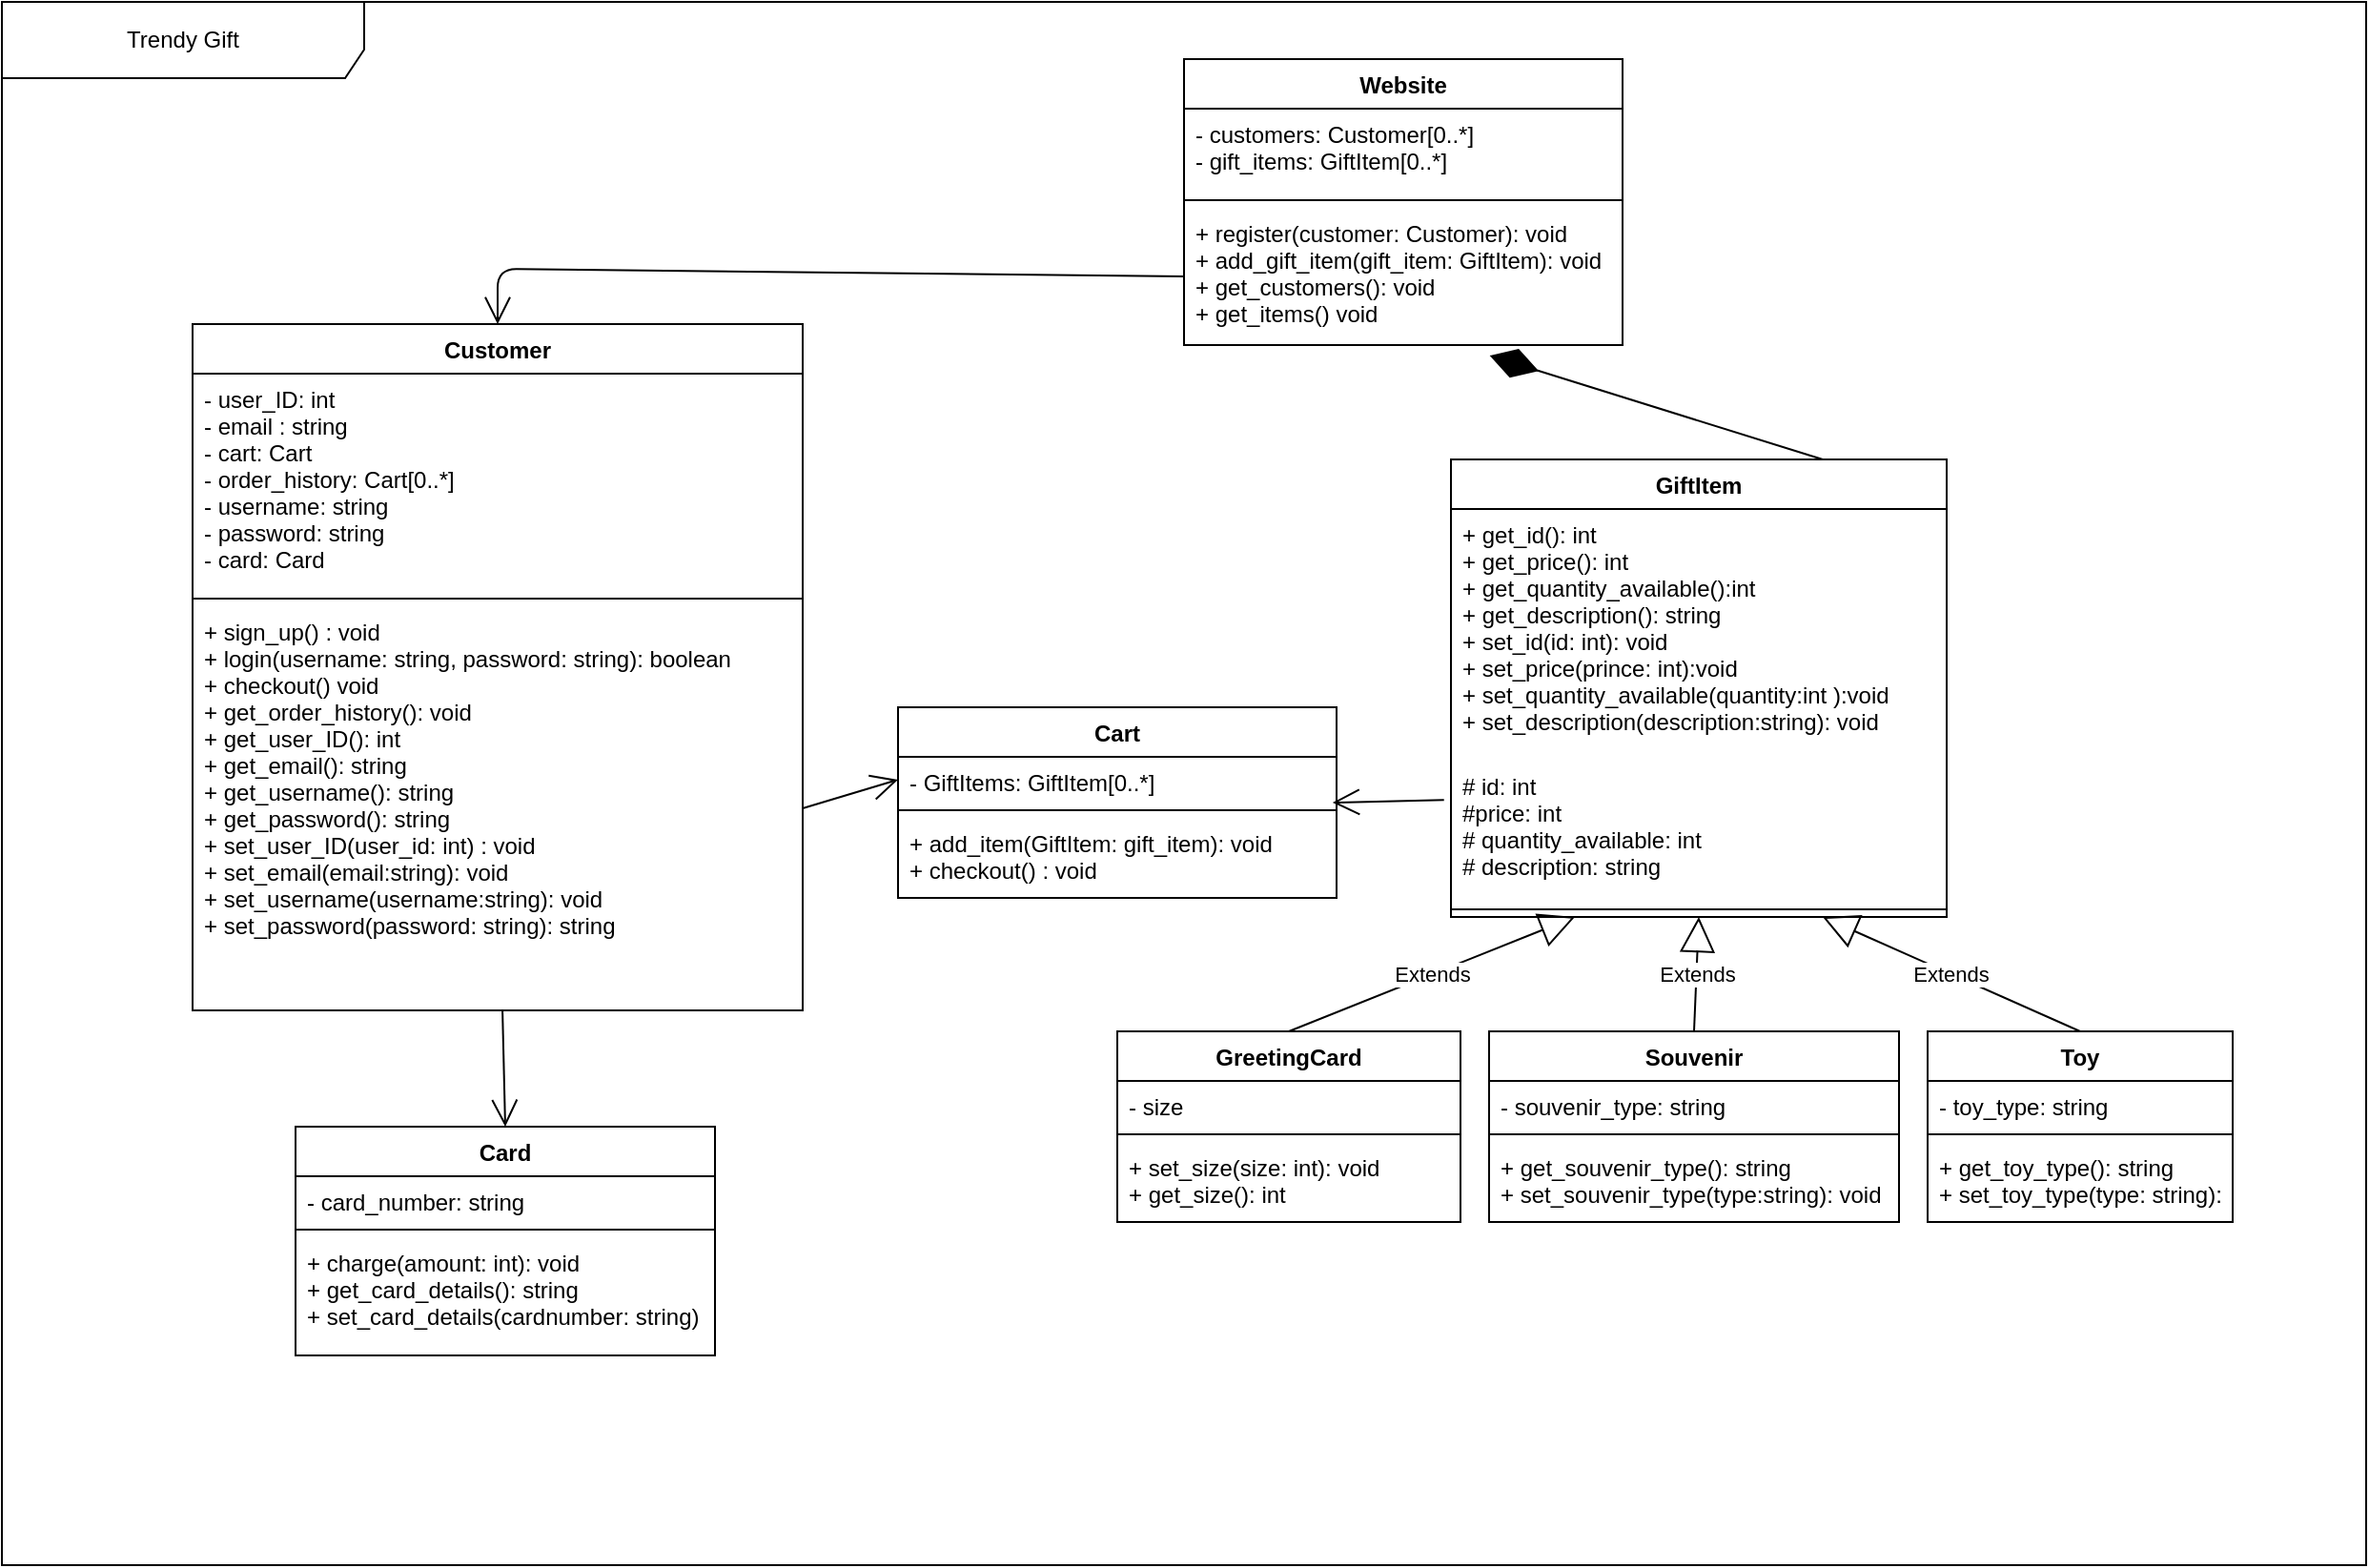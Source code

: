 <mxfile version="13.0.1" type="device"><diagram id="C5RBs43oDa-KdzZeNtuy" name="Page-1"><mxGraphModel dx="1272" dy="668" grid="1" gridSize="10" guides="1" tooltips="1" connect="1" arrows="1" fold="1" page="1" pageScale="1" pageWidth="827" pageHeight="1169" math="0" shadow="0"><root><mxCell id="WIyWlLk6GJQsqaUBKTNV-0"/><mxCell id="WIyWlLk6GJQsqaUBKTNV-1" parent="WIyWlLk6GJQsqaUBKTNV-0"/><mxCell id="J0ecL6-wugcJlcgqS1lK-0" value="Trendy Gift" style="shape=umlFrame;whiteSpace=wrap;html=1;width=190;height=40;" vertex="1" parent="WIyWlLk6GJQsqaUBKTNV-1"><mxGeometry x="40" y="540" width="1240" height="820" as="geometry"/></mxCell><mxCell id="J0ecL6-wugcJlcgqS1lK-25" value="Extends" style="endArrow=block;endSize=16;endFill=0;html=1;exitX=0.5;exitY=0;exitDx=0;exitDy=0;entryX=0.25;entryY=1;entryDx=0;entryDy=0;" edge="1" parent="WIyWlLk6GJQsqaUBKTNV-1" source="J0ecL6-wugcJlcgqS1lK-13" target="J0ecL6-wugcJlcgqS1lK-9"><mxGeometry width="160" relative="1" as="geometry"><mxPoint x="420" y="1400" as="sourcePoint"/><mxPoint x="580" y="1400" as="targetPoint"/><Array as="points"/></mxGeometry></mxCell><mxCell id="J0ecL6-wugcJlcgqS1lK-26" value="Extends" style="endArrow=block;endSize=16;endFill=0;html=1;exitX=0.5;exitY=0;exitDx=0;exitDy=0;entryX=0.5;entryY=1;entryDx=0;entryDy=0;" edge="1" parent="WIyWlLk6GJQsqaUBKTNV-1" source="J0ecL6-wugcJlcgqS1lK-17" target="J0ecL6-wugcJlcgqS1lK-9"><mxGeometry width="160" relative="1" as="geometry"><mxPoint x="660" y="1400" as="sourcePoint"/><mxPoint x="820" y="1400" as="targetPoint"/></mxGeometry></mxCell><mxCell id="J0ecL6-wugcJlcgqS1lK-27" value="Extends" style="endArrow=block;endSize=16;endFill=0;html=1;entryX=0.75;entryY=1;entryDx=0;entryDy=0;exitX=0.5;exitY=0;exitDx=0;exitDy=0;" edge="1" parent="WIyWlLk6GJQsqaUBKTNV-1" source="J0ecL6-wugcJlcgqS1lK-21" target="J0ecL6-wugcJlcgqS1lK-9"><mxGeometry width="160" relative="1" as="geometry"><mxPoint x="840" y="1390" as="sourcePoint"/><mxPoint x="1000" y="1390" as="targetPoint"/><Array as="points"/></mxGeometry></mxCell><mxCell id="J0ecL6-wugcJlcgqS1lK-45" value="" style="endArrow=diamondThin;endFill=1;endSize=24;html=1;exitX=0.75;exitY=0;exitDx=0;exitDy=0;entryX=0.697;entryY=1.077;entryDx=0;entryDy=0;entryPerimeter=0;" edge="1" parent="WIyWlLk6GJQsqaUBKTNV-1" source="J0ecL6-wugcJlcgqS1lK-9" target="J0ecL6-wugcJlcgqS1lK-43"><mxGeometry width="160" relative="1" as="geometry"><mxPoint x="690" y="930" as="sourcePoint"/><mxPoint x="850" y="930" as="targetPoint"/></mxGeometry></mxCell><mxCell id="J0ecL6-wugcJlcgqS1lK-51" value="" style="endArrow=open;endFill=1;endSize=12;html=1;exitX=1;exitY=0.5;exitDx=0;exitDy=0;entryX=0;entryY=0.5;entryDx=0;entryDy=0;" edge="1" parent="WIyWlLk6GJQsqaUBKTNV-1" source="J0ecL6-wugcJlcgqS1lK-4" target="J0ecL6-wugcJlcgqS1lK-36"><mxGeometry width="160" relative="1" as="geometry"><mxPoint x="710" y="910" as="sourcePoint"/><mxPoint x="870" y="910" as="targetPoint"/></mxGeometry></mxCell><mxCell id="J0ecL6-wugcJlcgqS1lK-53" value="" style="endArrow=open;endFill=1;endSize=12;html=1;entryX=0.5;entryY=0;entryDx=0;entryDy=0;" edge="1" parent="WIyWlLk6GJQsqaUBKTNV-1" source="J0ecL6-wugcJlcgqS1lK-4" target="J0ecL6-wugcJlcgqS1lK-5"><mxGeometry width="160" relative="1" as="geometry"><mxPoint x="270" y="1060" as="sourcePoint"/><mxPoint x="430" y="1060" as="targetPoint"/></mxGeometry></mxCell><mxCell id="J0ecL6-wugcJlcgqS1lK-54" value="" style="endArrow=open;endFill=1;endSize=12;html=1;exitX=-0.014;exitY=0.279;exitDx=0;exitDy=0;entryX=0.991;entryY=1;entryDx=0;entryDy=0;entryPerimeter=0;exitPerimeter=0;" edge="1" parent="WIyWlLk6GJQsqaUBKTNV-1" source="J0ecL6-wugcJlcgqS1lK-10" target="J0ecL6-wugcJlcgqS1lK-36"><mxGeometry width="160" relative="1" as="geometry"><mxPoint x="680" y="960" as="sourcePoint"/><mxPoint x="840" y="960" as="targetPoint"/></mxGeometry></mxCell><mxCell id="J0ecL6-wugcJlcgqS1lK-40" value="Website" style="swimlane;fontStyle=1;align=center;verticalAlign=top;childLayout=stackLayout;horizontal=1;startSize=26;horizontalStack=0;resizeParent=1;resizeParentMax=0;resizeLast=0;collapsible=1;marginBottom=0;" vertex="1" parent="WIyWlLk6GJQsqaUBKTNV-1"><mxGeometry x="660" y="570" width="230" height="150" as="geometry"/></mxCell><mxCell id="J0ecL6-wugcJlcgqS1lK-41" value="- customers: Customer[0..*]&#10;- gift_items: GiftItem[0..*]" style="text;strokeColor=none;fillColor=none;align=left;verticalAlign=top;spacingLeft=4;spacingRight=4;overflow=hidden;rotatable=0;points=[[0,0.5],[1,0.5]];portConstraint=eastwest;" vertex="1" parent="J0ecL6-wugcJlcgqS1lK-40"><mxGeometry y="26" width="230" height="44" as="geometry"/></mxCell><mxCell id="J0ecL6-wugcJlcgqS1lK-42" value="" style="line;strokeWidth=1;fillColor=none;align=left;verticalAlign=middle;spacingTop=-1;spacingLeft=3;spacingRight=3;rotatable=0;labelPosition=right;points=[];portConstraint=eastwest;" vertex="1" parent="J0ecL6-wugcJlcgqS1lK-40"><mxGeometry y="70" width="230" height="8" as="geometry"/></mxCell><mxCell id="J0ecL6-wugcJlcgqS1lK-43" value="+ register(customer: Customer): void&#10;+ add_gift_item(gift_item: GiftItem): void&#10;+ get_customers(): void&#10;+ get_items() void" style="text;strokeColor=none;fillColor=none;align=left;verticalAlign=top;spacingLeft=4;spacingRight=4;overflow=hidden;rotatable=0;points=[[0,0.5],[1,0.5]];portConstraint=eastwest;" vertex="1" parent="J0ecL6-wugcJlcgqS1lK-40"><mxGeometry y="78" width="230" height="72" as="geometry"/></mxCell><mxCell id="J0ecL6-wugcJlcgqS1lK-9" value="GiftItem" style="swimlane;fontStyle=1;align=center;verticalAlign=top;childLayout=stackLayout;horizontal=1;startSize=26;horizontalStack=0;resizeParent=1;resizeParentMax=0;resizeLast=0;collapsible=1;marginBottom=0;" vertex="1" parent="WIyWlLk6GJQsqaUBKTNV-1"><mxGeometry x="800" y="780" width="260" height="240" as="geometry"/></mxCell><mxCell id="J0ecL6-wugcJlcgqS1lK-12" value="+ get_id(): int&#10;+ get_price(): int&#10;+ get_quantity_available():int&#10;+ get_description(): string&#10;+ set_id(id: int): void&#10;+ set_price(prince: int):void&#10;+ set_quantity_available(quantity:int ):void&#10;+ set_description(description:string): void&#10;" style="text;strokeColor=none;fillColor=none;align=left;verticalAlign=top;spacingLeft=4;spacingRight=4;overflow=hidden;rotatable=0;points=[[0,0.5],[1,0.5]];portConstraint=eastwest;" vertex="1" parent="J0ecL6-wugcJlcgqS1lK-9"><mxGeometry y="26" width="260" height="132" as="geometry"/></mxCell><mxCell id="J0ecL6-wugcJlcgqS1lK-10" value="# id: int&#10;#price: int&#10;# quantity_available: int&#10;# description: string&#10;" style="text;strokeColor=none;fillColor=none;align=left;verticalAlign=top;spacingLeft=4;spacingRight=4;overflow=hidden;rotatable=0;points=[[0,0.5],[1,0.5]];portConstraint=eastwest;" vertex="1" parent="J0ecL6-wugcJlcgqS1lK-9"><mxGeometry y="158" width="260" height="74" as="geometry"/></mxCell><mxCell id="J0ecL6-wugcJlcgqS1lK-11" value="" style="line;strokeWidth=1;fillColor=none;align=left;verticalAlign=middle;spacingTop=-1;spacingLeft=3;spacingRight=3;rotatable=0;labelPosition=right;points=[];portConstraint=eastwest;" vertex="1" parent="J0ecL6-wugcJlcgqS1lK-9"><mxGeometry y="232" width="260" height="8" as="geometry"/></mxCell><mxCell id="J0ecL6-wugcJlcgqS1lK-1" value="Customer" style="swimlane;fontStyle=1;align=center;verticalAlign=top;childLayout=stackLayout;horizontal=1;startSize=26;horizontalStack=0;resizeParent=1;resizeParentMax=0;resizeLast=0;collapsible=1;marginBottom=0;" vertex="1" parent="WIyWlLk6GJQsqaUBKTNV-1"><mxGeometry x="140" y="709" width="320" height="360" as="geometry"/></mxCell><mxCell id="J0ecL6-wugcJlcgqS1lK-2" value="- user_ID: int&#10;- email : string&#10;- cart: Cart&#10;- order_history: Cart[0..*]&#10;- username: string&#10;- password: string&#10;- card: Card&#10;" style="text;strokeColor=none;fillColor=none;align=left;verticalAlign=top;spacingLeft=4;spacingRight=4;overflow=hidden;rotatable=0;points=[[0,0.5],[1,0.5]];portConstraint=eastwest;" vertex="1" parent="J0ecL6-wugcJlcgqS1lK-1"><mxGeometry y="26" width="320" height="114" as="geometry"/></mxCell><mxCell id="J0ecL6-wugcJlcgqS1lK-3" value="" style="line;strokeWidth=1;fillColor=none;align=left;verticalAlign=middle;spacingTop=-1;spacingLeft=3;spacingRight=3;rotatable=0;labelPosition=right;points=[];portConstraint=eastwest;" vertex="1" parent="J0ecL6-wugcJlcgqS1lK-1"><mxGeometry y="140" width="320" height="8" as="geometry"/></mxCell><mxCell id="J0ecL6-wugcJlcgqS1lK-4" value="+ sign_up() : void&#10;+ login(username: string, password: string): boolean&#10;+ checkout() void&#10;+ get_order_history(): void&#10;+ get_user_ID(): int&#10;+ get_email(): string&#10;+ get_username(): string&#10;+ get_password(): string&#10;+ set_user_ID(user_id: int) : void &#10;+ set_email(email:string): void&#10;+ set_username(username:string): void&#10;+ set_password(password: string): string" style="text;strokeColor=none;fillColor=none;align=left;verticalAlign=top;spacingLeft=4;spacingRight=4;overflow=hidden;rotatable=0;points=[[0,0.5],[1,0.5]];portConstraint=eastwest;" vertex="1" parent="J0ecL6-wugcJlcgqS1lK-1"><mxGeometry y="148" width="320" height="212" as="geometry"/></mxCell><mxCell id="J0ecL6-wugcJlcgqS1lK-5" value="Card" style="swimlane;fontStyle=1;align=center;verticalAlign=top;childLayout=stackLayout;horizontal=1;startSize=26;horizontalStack=0;resizeParent=1;resizeParentMax=0;resizeLast=0;collapsible=1;marginBottom=0;" vertex="1" parent="WIyWlLk6GJQsqaUBKTNV-1"><mxGeometry x="194" y="1130" width="220" height="120" as="geometry"/></mxCell><mxCell id="J0ecL6-wugcJlcgqS1lK-6" value="- card_number: string" style="text;strokeColor=none;fillColor=none;align=left;verticalAlign=top;spacingLeft=4;spacingRight=4;overflow=hidden;rotatable=0;points=[[0,0.5],[1,0.5]];portConstraint=eastwest;" vertex="1" parent="J0ecL6-wugcJlcgqS1lK-5"><mxGeometry y="26" width="220" height="24" as="geometry"/></mxCell><mxCell id="J0ecL6-wugcJlcgqS1lK-7" value="" style="line;strokeWidth=1;fillColor=none;align=left;verticalAlign=middle;spacingTop=-1;spacingLeft=3;spacingRight=3;rotatable=0;labelPosition=right;points=[];portConstraint=eastwest;" vertex="1" parent="J0ecL6-wugcJlcgqS1lK-5"><mxGeometry y="50" width="220" height="8" as="geometry"/></mxCell><mxCell id="J0ecL6-wugcJlcgqS1lK-8" value="+ charge(amount: int): void&#10;+ get_card_details(): string&#10;+ set_card_details(cardnumber: string) : void&#10;" style="text;strokeColor=none;fillColor=none;align=left;verticalAlign=top;spacingLeft=4;spacingRight=4;overflow=hidden;rotatable=0;points=[[0,0.5],[1,0.5]];portConstraint=eastwest;" vertex="1" parent="J0ecL6-wugcJlcgqS1lK-5"><mxGeometry y="58" width="220" height="62" as="geometry"/></mxCell><mxCell id="J0ecL6-wugcJlcgqS1lK-21" value="Toy" style="swimlane;fontStyle=1;align=center;verticalAlign=top;childLayout=stackLayout;horizontal=1;startSize=26;horizontalStack=0;resizeParent=1;resizeParentMax=0;resizeLast=0;collapsible=1;marginBottom=0;" vertex="1" parent="WIyWlLk6GJQsqaUBKTNV-1"><mxGeometry x="1050" y="1080" width="160" height="100" as="geometry"/></mxCell><mxCell id="J0ecL6-wugcJlcgqS1lK-22" value="- toy_type: string&#10;" style="text;strokeColor=none;fillColor=none;align=left;verticalAlign=top;spacingLeft=4;spacingRight=4;overflow=hidden;rotatable=0;points=[[0,0.5],[1,0.5]];portConstraint=eastwest;" vertex="1" parent="J0ecL6-wugcJlcgqS1lK-21"><mxGeometry y="26" width="160" height="24" as="geometry"/></mxCell><mxCell id="J0ecL6-wugcJlcgqS1lK-23" value="" style="line;strokeWidth=1;fillColor=none;align=left;verticalAlign=middle;spacingTop=-1;spacingLeft=3;spacingRight=3;rotatable=0;labelPosition=right;points=[];portConstraint=eastwest;" vertex="1" parent="J0ecL6-wugcJlcgqS1lK-21"><mxGeometry y="50" width="160" height="8" as="geometry"/></mxCell><mxCell id="J0ecL6-wugcJlcgqS1lK-24" value="+ get_toy_type(): string&#10;+ set_toy_type(type: string): void&#10;" style="text;strokeColor=none;fillColor=none;align=left;verticalAlign=top;spacingLeft=4;spacingRight=4;overflow=hidden;rotatable=0;points=[[0,0.5],[1,0.5]];portConstraint=eastwest;" vertex="1" parent="J0ecL6-wugcJlcgqS1lK-21"><mxGeometry y="58" width="160" height="42" as="geometry"/></mxCell><mxCell id="J0ecL6-wugcJlcgqS1lK-17" value="Souvenir" style="swimlane;fontStyle=1;align=center;verticalAlign=top;childLayout=stackLayout;horizontal=1;startSize=26;horizontalStack=0;resizeParent=1;resizeParentMax=0;resizeLast=0;collapsible=1;marginBottom=0;" vertex="1" parent="WIyWlLk6GJQsqaUBKTNV-1"><mxGeometry x="820" y="1080" width="215" height="100" as="geometry"/></mxCell><mxCell id="J0ecL6-wugcJlcgqS1lK-18" value="- souvenir_type: string&#10;" style="text;strokeColor=none;fillColor=none;align=left;verticalAlign=top;spacingLeft=4;spacingRight=4;overflow=hidden;rotatable=0;points=[[0,0.5],[1,0.5]];portConstraint=eastwest;" vertex="1" parent="J0ecL6-wugcJlcgqS1lK-17"><mxGeometry y="26" width="215" height="24" as="geometry"/></mxCell><mxCell id="J0ecL6-wugcJlcgqS1lK-19" value="" style="line;strokeWidth=1;fillColor=none;align=left;verticalAlign=middle;spacingTop=-1;spacingLeft=3;spacingRight=3;rotatable=0;labelPosition=right;points=[];portConstraint=eastwest;" vertex="1" parent="J0ecL6-wugcJlcgqS1lK-17"><mxGeometry y="50" width="215" height="8" as="geometry"/></mxCell><mxCell id="J0ecL6-wugcJlcgqS1lK-20" value="+ get_souvenir_type(): string&#10;+ set_souvenir_type(type:string): void&#10;" style="text;strokeColor=none;fillColor=none;align=left;verticalAlign=top;spacingLeft=4;spacingRight=4;overflow=hidden;rotatable=0;points=[[0,0.5],[1,0.5]];portConstraint=eastwest;" vertex="1" parent="J0ecL6-wugcJlcgqS1lK-17"><mxGeometry y="58" width="215" height="42" as="geometry"/></mxCell><mxCell id="J0ecL6-wugcJlcgqS1lK-13" value="GreetingCard" style="swimlane;fontStyle=1;align=center;verticalAlign=top;childLayout=stackLayout;horizontal=1;startSize=26;horizontalStack=0;resizeParent=1;resizeParentMax=0;resizeLast=0;collapsible=1;marginBottom=0;" vertex="1" parent="WIyWlLk6GJQsqaUBKTNV-1"><mxGeometry x="625" y="1080" width="180" height="100" as="geometry"/></mxCell><mxCell id="J0ecL6-wugcJlcgqS1lK-14" value="- size&#10;" style="text;strokeColor=none;fillColor=none;align=left;verticalAlign=top;spacingLeft=4;spacingRight=4;overflow=hidden;rotatable=0;points=[[0,0.5],[1,0.5]];portConstraint=eastwest;" vertex="1" parent="J0ecL6-wugcJlcgqS1lK-13"><mxGeometry y="26" width="180" height="24" as="geometry"/></mxCell><mxCell id="J0ecL6-wugcJlcgqS1lK-15" value="" style="line;strokeWidth=1;fillColor=none;align=left;verticalAlign=middle;spacingTop=-1;spacingLeft=3;spacingRight=3;rotatable=0;labelPosition=right;points=[];portConstraint=eastwest;" vertex="1" parent="J0ecL6-wugcJlcgqS1lK-13"><mxGeometry y="50" width="180" height="8" as="geometry"/></mxCell><mxCell id="J0ecL6-wugcJlcgqS1lK-16" value="+ set_size(size: int): void&#10;+ get_size(): int&#10;" style="text;strokeColor=none;fillColor=none;align=left;verticalAlign=top;spacingLeft=4;spacingRight=4;overflow=hidden;rotatable=0;points=[[0,0.5],[1,0.5]];portConstraint=eastwest;" vertex="1" parent="J0ecL6-wugcJlcgqS1lK-13"><mxGeometry y="58" width="180" height="42" as="geometry"/></mxCell><mxCell id="J0ecL6-wugcJlcgqS1lK-55" value="" style="endArrow=open;endFill=1;endSize=12;html=1;exitX=0;exitY=0.5;exitDx=0;exitDy=0;entryX=0.5;entryY=0;entryDx=0;entryDy=0;" edge="1" parent="WIyWlLk6GJQsqaUBKTNV-1" source="J0ecL6-wugcJlcgqS1lK-43" target="J0ecL6-wugcJlcgqS1lK-1"><mxGeometry width="160" relative="1" as="geometry"><mxPoint x="450" y="790" as="sourcePoint"/><mxPoint x="610" y="790" as="targetPoint"/><Array as="points"><mxPoint x="300" y="680"/></Array></mxGeometry></mxCell><mxCell id="J0ecL6-wugcJlcgqS1lK-35" value="Cart" style="swimlane;fontStyle=1;align=center;verticalAlign=top;childLayout=stackLayout;horizontal=1;startSize=26;horizontalStack=0;resizeParent=1;resizeParentMax=0;resizeLast=0;collapsible=1;marginBottom=0;" vertex="1" parent="WIyWlLk6GJQsqaUBKTNV-1"><mxGeometry x="510" y="910" width="230" height="100" as="geometry"/></mxCell><mxCell id="J0ecL6-wugcJlcgqS1lK-36" value="- GiftItems: GiftItem[0..*]" style="text;strokeColor=none;fillColor=none;align=left;verticalAlign=top;spacingLeft=4;spacingRight=4;overflow=hidden;rotatable=0;points=[[0,0.5],[1,0.5]];portConstraint=eastwest;" vertex="1" parent="J0ecL6-wugcJlcgqS1lK-35"><mxGeometry y="26" width="230" height="24" as="geometry"/></mxCell><mxCell id="J0ecL6-wugcJlcgqS1lK-37" value="" style="line;strokeWidth=1;fillColor=none;align=left;verticalAlign=middle;spacingTop=-1;spacingLeft=3;spacingRight=3;rotatable=0;labelPosition=right;points=[];portConstraint=eastwest;" vertex="1" parent="J0ecL6-wugcJlcgqS1lK-35"><mxGeometry y="50" width="230" height="8" as="geometry"/></mxCell><mxCell id="J0ecL6-wugcJlcgqS1lK-38" value="+ add_item(GiftItem: gift_item): void&#10;+ checkout() : void&#10;" style="text;strokeColor=none;fillColor=none;align=left;verticalAlign=top;spacingLeft=4;spacingRight=4;overflow=hidden;rotatable=0;points=[[0,0.5],[1,0.5]];portConstraint=eastwest;" vertex="1" parent="J0ecL6-wugcJlcgqS1lK-35"><mxGeometry y="58" width="230" height="42" as="geometry"/></mxCell></root></mxGraphModel></diagram></mxfile>